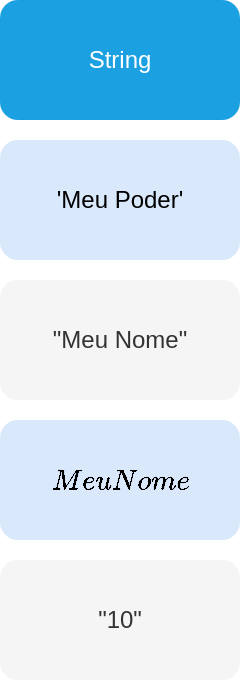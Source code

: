 <mxfile version="14.7.0" type="github">
  <diagram id="P1R5spG4hOiaVj7CaWeR" name="Page-1">
    <mxGraphModel dx="1422" dy="772" grid="1" gridSize="10" guides="1" tooltips="1" connect="1" arrows="1" fold="1" page="1" pageScale="1" pageWidth="827" pageHeight="1169" math="0" shadow="0">
      <root>
        <mxCell id="0" />
        <mxCell id="1" parent="0" />
        <mxCell id="ByQBcN0WcsZ1DCWy8k_M-1" value="&lt;font style=&quot;vertical-align: inherit&quot;&gt;&lt;font style=&quot;vertical-align: inherit&quot;&gt;String&lt;/font&gt;&lt;/font&gt;" style="rounded=1;whiteSpace=wrap;html=1;fillColor=#1ba1e2;fontColor=#ffffff;strokeColor=none;" vertex="1" parent="1">
          <mxGeometry x="30" y="20" width="120" height="60" as="geometry" />
        </mxCell>
        <mxCell id="ByQBcN0WcsZ1DCWy8k_M-4" value="&#39;Meu Poder&#39;" style="rounded=1;whiteSpace=wrap;html=1;fillColor=#dae8fc;strokeColor=none;" vertex="1" parent="1">
          <mxGeometry x="30" y="90" width="120" height="60" as="geometry" />
        </mxCell>
        <mxCell id="ByQBcN0WcsZ1DCWy8k_M-5" value="&quot;Meu Nome&quot;" style="rounded=1;whiteSpace=wrap;html=1;fillColor=#f5f5f5;fontColor=#333333;strokeColor=none;" vertex="1" parent="1">
          <mxGeometry x="30" y="160" width="120" height="60" as="geometry" />
        </mxCell>
        <mxCell id="ByQBcN0WcsZ1DCWy8k_M-6" value="`Meu Nome`" style="rounded=1;whiteSpace=wrap;html=1;fillColor=#dae8fc;strokeColor=none;" vertex="1" parent="1">
          <mxGeometry x="30" y="230" width="120" height="60" as="geometry" />
        </mxCell>
        <mxCell id="ByQBcN0WcsZ1DCWy8k_M-7" value="&quot;10&quot;" style="rounded=1;whiteSpace=wrap;html=1;fillColor=#f5f5f5;fontColor=#333333;strokeColor=none;" vertex="1" parent="1">
          <mxGeometry x="30" y="300" width="120" height="60" as="geometry" />
        </mxCell>
      </root>
    </mxGraphModel>
  </diagram>
</mxfile>
